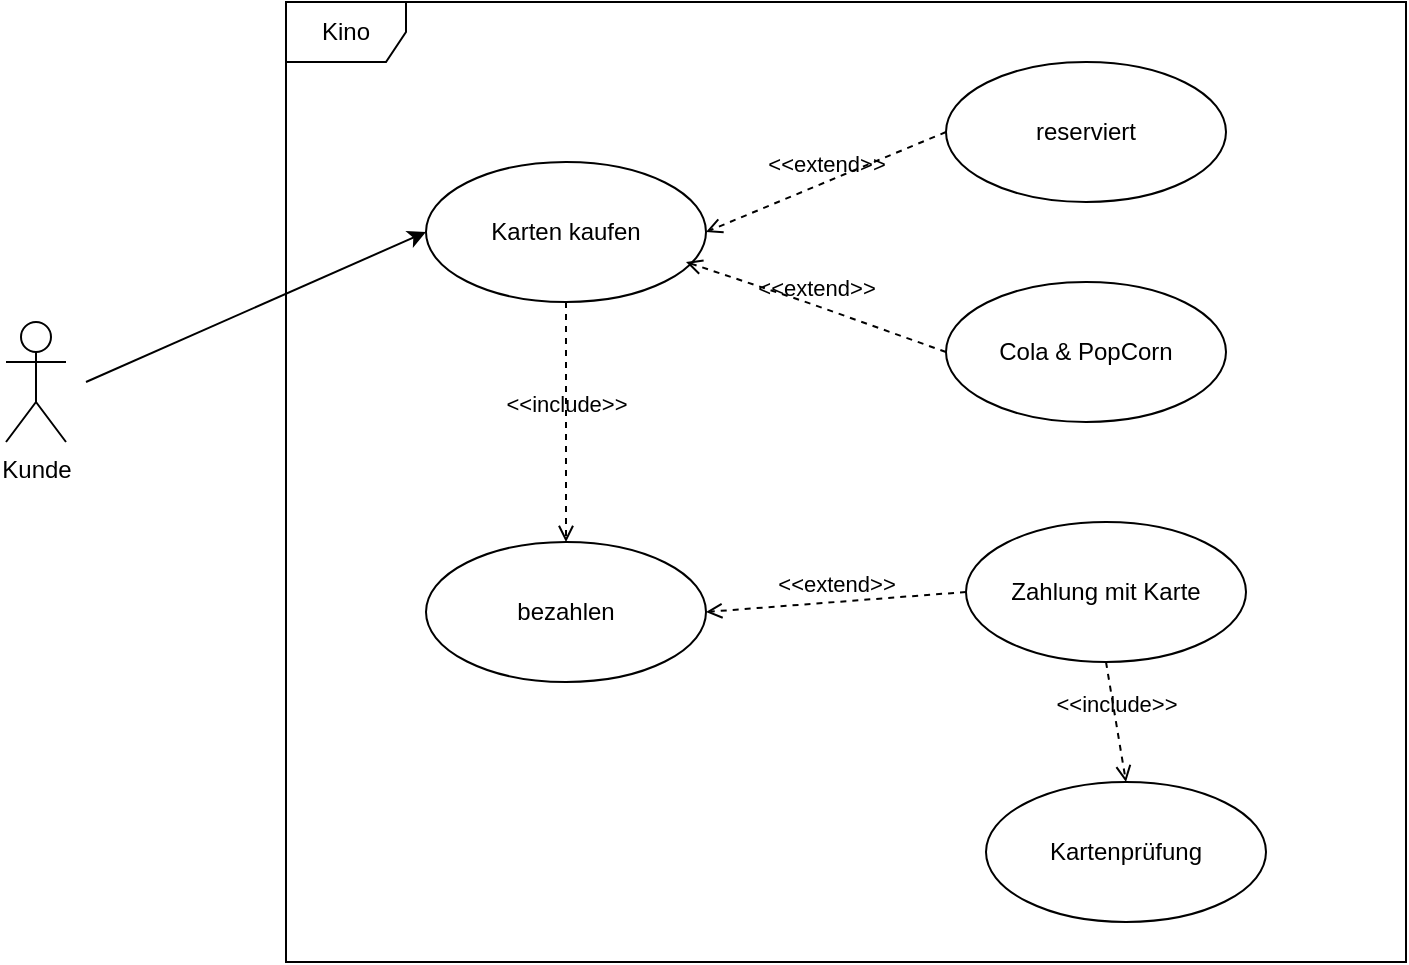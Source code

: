 <mxfile>
    <diagram id="mJNt0xbxEtlCdInCUCAF" name="Kino">
        <mxGraphModel dx="597" dy="302" grid="1" gridSize="10" guides="1" tooltips="1" connect="1" arrows="1" fold="1" page="1" pageScale="1" pageWidth="827" pageHeight="1169" math="0" shadow="0">
            <root>
                <mxCell id="0"/>
                <mxCell id="1" parent="0"/>
                <mxCell id="3" value="Kino" style="shape=umlFrame;whiteSpace=wrap;html=1;" vertex="1" parent="1">
                    <mxGeometry x="200" y="120" width="560" height="480" as="geometry"/>
                </mxCell>
                <mxCell id="4" value="Kunde" style="shape=umlActor;verticalLabelPosition=bottom;verticalAlign=top;html=1;" vertex="1" parent="1">
                    <mxGeometry x="60" y="280" width="30" height="60" as="geometry"/>
                </mxCell>
                <mxCell id="8" value="Karten kaufen" style="ellipse;whiteSpace=wrap;html=1;" vertex="1" parent="1">
                    <mxGeometry x="270" y="200" width="140" height="70" as="geometry"/>
                </mxCell>
                <mxCell id="9" value="reserviert" style="ellipse;whiteSpace=wrap;html=1;" vertex="1" parent="1">
                    <mxGeometry x="530" y="150" width="140" height="70" as="geometry"/>
                </mxCell>
                <mxCell id="10" value="Cola &amp;amp; PopCorn" style="ellipse;whiteSpace=wrap;html=1;" vertex="1" parent="1">
                    <mxGeometry x="530" y="260" width="140" height="70" as="geometry"/>
                </mxCell>
                <mxCell id="11" value="bezahlen" style="ellipse;whiteSpace=wrap;html=1;" vertex="1" parent="1">
                    <mxGeometry x="270" y="390" width="140" height="70" as="geometry"/>
                </mxCell>
                <mxCell id="12" value="Zahlung mit Karte" style="ellipse;whiteSpace=wrap;html=1;" vertex="1" parent="1">
                    <mxGeometry x="540" y="380" width="140" height="70" as="geometry"/>
                </mxCell>
                <mxCell id="13" value="Kartenprüfung" style="ellipse;whiteSpace=wrap;html=1;" vertex="1" parent="1">
                    <mxGeometry x="550" y="510" width="140" height="70" as="geometry"/>
                </mxCell>
                <mxCell id="15" value="&amp;lt;&amp;lt;include&amp;gt;&amp;gt;" style="html=1;verticalAlign=bottom;labelBackgroundColor=none;endArrow=open;endFill=0;dashed=1;exitX=0.5;exitY=1;exitDx=0;exitDy=0;" edge="1" parent="1" source="8" target="11">
                    <mxGeometry width="160" relative="1" as="geometry">
                        <mxPoint x="340" y="330" as="sourcePoint"/>
                        <mxPoint x="460" y="330" as="targetPoint"/>
                    </mxGeometry>
                </mxCell>
                <mxCell id="16" value="&amp;lt;&amp;lt;extend&amp;gt;&amp;gt;" style="html=1;verticalAlign=bottom;labelBackgroundColor=none;endArrow=open;endFill=0;dashed=1;entryX=1;entryY=0.5;entryDx=0;entryDy=0;exitX=0;exitY=0.5;exitDx=0;exitDy=0;" edge="1" parent="1" source="9" target="8">
                    <mxGeometry width="160" relative="1" as="geometry">
                        <mxPoint x="410" y="340" as="sourcePoint"/>
                        <mxPoint x="570" y="340" as="targetPoint"/>
                    </mxGeometry>
                </mxCell>
                <mxCell id="17" value="&amp;lt;&amp;lt;extend&amp;gt;&amp;gt;" style="html=1;verticalAlign=bottom;labelBackgroundColor=none;endArrow=open;endFill=0;dashed=1;exitX=0;exitY=0.5;exitDx=0;exitDy=0;" edge="1" parent="1" source="10">
                    <mxGeometry width="160" relative="1" as="geometry">
                        <mxPoint x="550" y="195" as="sourcePoint"/>
                        <mxPoint x="400" y="250" as="targetPoint"/>
                        <Array as="points">
                            <mxPoint x="460" y="270"/>
                        </Array>
                    </mxGeometry>
                </mxCell>
                <mxCell id="18" value="&amp;lt;&amp;lt;extend&amp;gt;&amp;gt;" style="html=1;verticalAlign=bottom;labelBackgroundColor=none;endArrow=open;endFill=0;dashed=1;exitX=0;exitY=0.5;exitDx=0;exitDy=0;entryX=1;entryY=0.5;entryDx=0;entryDy=0;" edge="1" parent="1" source="12" target="11">
                    <mxGeometry width="160" relative="1" as="geometry">
                        <mxPoint x="540.0" y="305.0" as="sourcePoint"/>
                        <mxPoint x="410" y="260.0" as="targetPoint"/>
                    </mxGeometry>
                </mxCell>
                <mxCell id="19" value="&amp;lt;&amp;lt;include&amp;gt;&amp;gt;" style="html=1;verticalAlign=bottom;labelBackgroundColor=none;endArrow=open;endFill=0;dashed=1;exitX=0.5;exitY=1;exitDx=0;exitDy=0;entryX=0.5;entryY=0;entryDx=0;entryDy=0;" edge="1" parent="1" source="12" target="13">
                    <mxGeometry width="160" relative="1" as="geometry">
                        <mxPoint x="609.66" y="460.0" as="sourcePoint"/>
                        <mxPoint x="609.66" y="580.0" as="targetPoint"/>
                        <mxPoint as="offset"/>
                    </mxGeometry>
                </mxCell>
                <mxCell id="23" value="" style="orthogonalLoop=1;jettySize=auto;html=1;entryX=0;entryY=0.5;entryDx=0;entryDy=0;startArrow=none;startFill=0;" edge="1" parent="1" target="8">
                    <mxGeometry width="80" relative="1" as="geometry">
                        <mxPoint x="100" y="310" as="sourcePoint"/>
                        <mxPoint x="190" y="220" as="targetPoint"/>
                    </mxGeometry>
                </mxCell>
            </root>
        </mxGraphModel>
    </diagram>
</mxfile>
